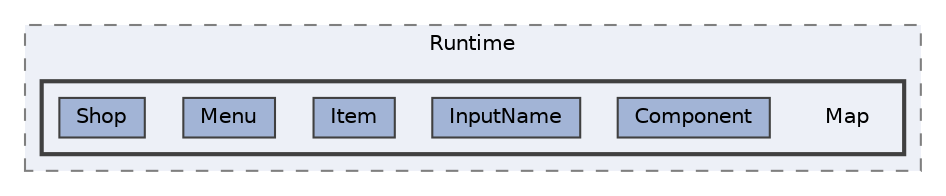 digraph "C:/Users/むずでょ/Documents/Unity Projects/RMU-1-00-00-Research/Assets/RPGMaker/Codebase/Runtime/Map"
{
 // LATEX_PDF_SIZE
  bgcolor="transparent";
  edge [fontname=Helvetica,fontsize=10,labelfontname=Helvetica,labelfontsize=10];
  node [fontname=Helvetica,fontsize=10,shape=box,height=0.2,width=0.4];
  compound=true
  subgraph clusterdir_f75b6d0a85c69be80d5afad8cb782400 {
    graph [ bgcolor="#edf0f7", pencolor="grey50", label="Runtime", fontname=Helvetica,fontsize=10 style="filled,dashed", URL="dir_f75b6d0a85c69be80d5afad8cb782400.html",tooltip=""]
  subgraph clusterdir_bab00a1c1d11957d455b1704e2a64cde {
    graph [ bgcolor="#edf0f7", pencolor="grey25", label="", fontname=Helvetica,fontsize=10 style="filled,bold", URL="dir_bab00a1c1d11957d455b1704e2a64cde.html",tooltip=""]
    dir_bab00a1c1d11957d455b1704e2a64cde [shape=plaintext, label="Map"];
  dir_236974a4c31e271d4db64b41be6049be [label="Component", fillcolor="#a2b4d6", color="grey25", style="filled", URL="dir_236974a4c31e271d4db64b41be6049be.html",tooltip=""];
  dir_ae5f16bbfd5800b05cd273a7ab61c35c [label="InputName", fillcolor="#a2b4d6", color="grey25", style="filled", URL="dir_ae5f16bbfd5800b05cd273a7ab61c35c.html",tooltip=""];
  dir_d1ef755e3b8b8ad9443d221506fe2912 [label="Item", fillcolor="#a2b4d6", color="grey25", style="filled", URL="dir_d1ef755e3b8b8ad9443d221506fe2912.html",tooltip=""];
  dir_8f08fadfc7c499de8fe60bd99356151a [label="Menu", fillcolor="#a2b4d6", color="grey25", style="filled", URL="dir_8f08fadfc7c499de8fe60bd99356151a.html",tooltip=""];
  dir_d6a3179aadce744e16c1e8ce94f3d349 [label="Shop", fillcolor="#a2b4d6", color="grey25", style="filled", URL="dir_d6a3179aadce744e16c1e8ce94f3d349.html",tooltip=""];
  }
  }
}
